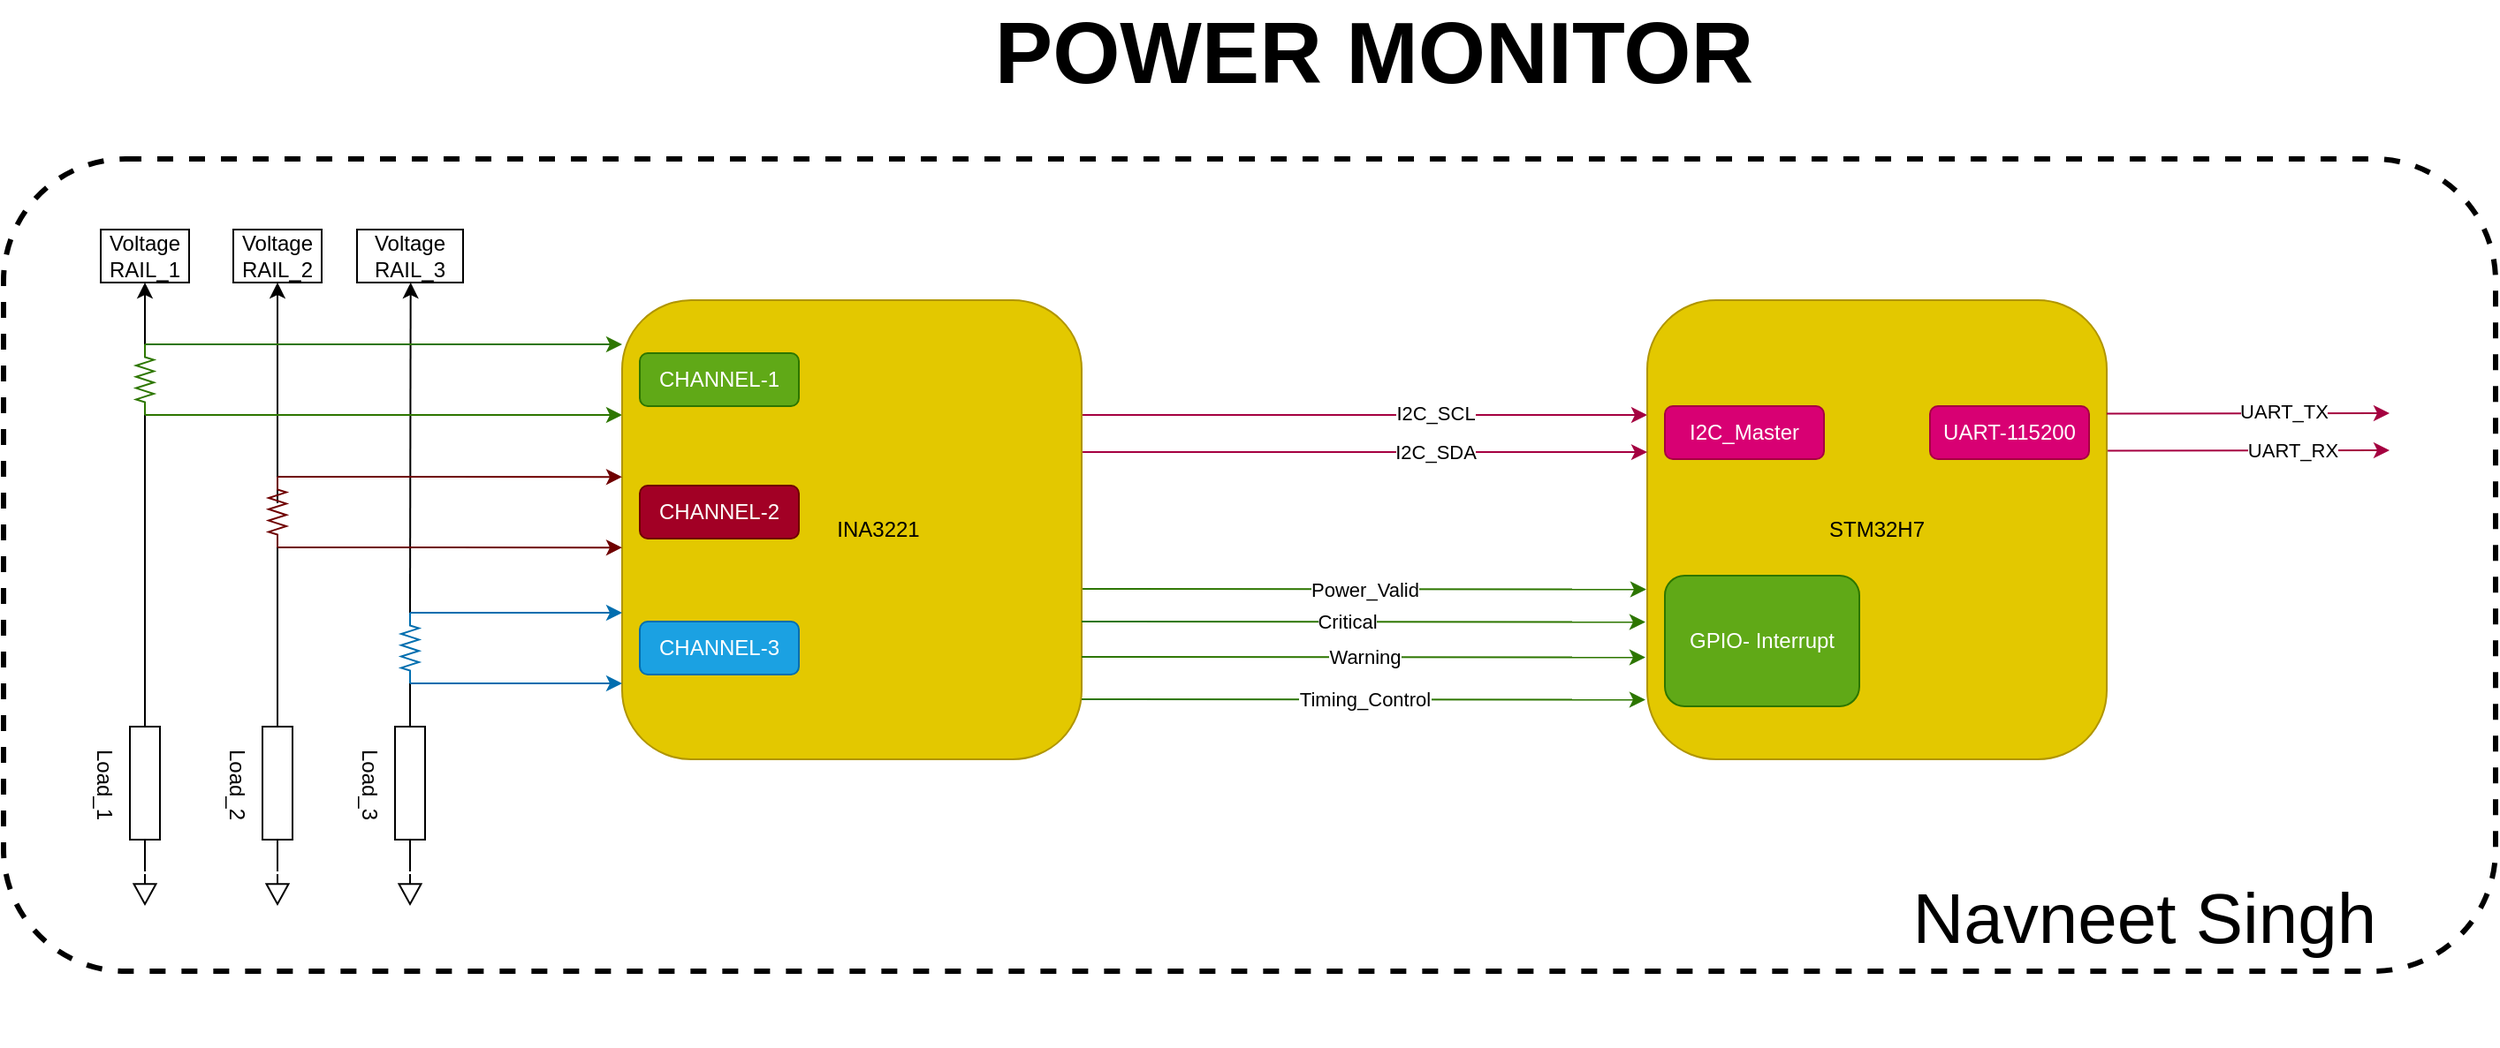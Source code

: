 <mxfile>
    <diagram id="BgTQnnzX-4dHzKqA9kwq" name="Page-1">
        <mxGraphModel dx="1071" dy="1190" grid="1" gridSize="10" guides="1" tooltips="1" connect="1" arrows="1" fold="1" page="1" pageScale="1" pageWidth="1654" pageHeight="2336" math="0" shadow="0">
            <root>
                <mxCell id="0"/>
                <mxCell id="1" parent="0"/>
                <mxCell id="60" value="" style="rounded=1;whiteSpace=wrap;html=1;labelBackgroundColor=none;fontSize=40;strokeWidth=3;dashed=1;" vertex="1" parent="1">
                    <mxGeometry x="80" y="120" width="1410" height="460" as="geometry"/>
                </mxCell>
                <mxCell id="7" style="edgeStyle=none;html=1;startArrow=none;" edge="1" parent="1" source="16">
                    <mxGeometry relative="1" as="geometry">
                        <mxPoint x="160" y="190" as="targetPoint"/>
                    </mxGeometry>
                </mxCell>
                <mxCell id="2" value="Load_1" style="pointerEvents=1;verticalLabelPosition=bottom;shadow=0;dashed=0;align=center;html=1;verticalAlign=top;shape=mxgraph.electrical.resistors.resistor_1;rotation=90;" vertex="1" parent="1">
                    <mxGeometry x="110" y="465" width="100" height="17" as="geometry"/>
                </mxCell>
                <mxCell id="8" style="edgeStyle=none;html=1;exitX=0;exitY=0.5;exitDx=0;exitDy=0;exitPerimeter=0;startArrow=none;" edge="1" parent="1" source="23">
                    <mxGeometry relative="1" as="geometry">
                        <mxPoint x="235" y="190" as="targetPoint"/>
                        <mxPoint x="235" y="275" as="sourcePoint"/>
                    </mxGeometry>
                </mxCell>
                <mxCell id="3" value="Load_2" style="pointerEvents=1;verticalLabelPosition=bottom;shadow=0;dashed=0;align=center;html=1;verticalAlign=top;shape=mxgraph.electrical.resistors.resistor_1;rotation=90;" vertex="1" parent="1">
                    <mxGeometry x="185" y="465" width="100" height="17" as="geometry"/>
                </mxCell>
                <mxCell id="9" style="edgeStyle=none;html=1;startArrow=none;exitX=0;exitY=0.5;exitDx=0;exitDy=0;exitPerimeter=0;" edge="1" parent="1" source="24">
                    <mxGeometry relative="1" as="geometry">
                        <mxPoint x="310.345" y="190" as="targetPoint"/>
                        <mxPoint x="310" y="315" as="sourcePoint"/>
                    </mxGeometry>
                </mxCell>
                <mxCell id="4" value="Load_3" style="pointerEvents=1;verticalLabelPosition=bottom;shadow=0;dashed=0;align=center;html=1;verticalAlign=top;shape=mxgraph.electrical.resistors.resistor_1;rotation=90;" vertex="1" parent="1">
                    <mxGeometry x="260" y="465" width="100" height="17" as="geometry"/>
                </mxCell>
                <mxCell id="10" value="Voltage&lt;br&gt;RAIL_1" style="rounded=0;whiteSpace=wrap;html=1;" vertex="1" parent="1">
                    <mxGeometry x="135" y="160" width="50" height="30" as="geometry"/>
                </mxCell>
                <mxCell id="11" value="Voltage&lt;br&gt;RAIL_2" style="rounded=0;whiteSpace=wrap;html=1;" vertex="1" parent="1">
                    <mxGeometry x="210" y="160" width="50" height="30" as="geometry"/>
                </mxCell>
                <mxCell id="12" value="Voltage&lt;br&gt;RAIL_3" style="rounded=0;whiteSpace=wrap;html=1;" vertex="1" parent="1">
                    <mxGeometry x="280" y="160" width="60" height="30" as="geometry"/>
                </mxCell>
                <mxCell id="13" value="" style="pointerEvents=1;verticalLabelPosition=bottom;shadow=0;dashed=0;align=center;html=1;verticalAlign=top;shape=mxgraph.electrical.signal_sources.signal_ground;" vertex="1" parent="1">
                    <mxGeometry x="153.75" y="525" width="12.5" height="17" as="geometry"/>
                </mxCell>
                <mxCell id="14" value="" style="pointerEvents=1;verticalLabelPosition=bottom;shadow=0;dashed=0;align=center;html=1;verticalAlign=top;shape=mxgraph.electrical.signal_sources.signal_ground;" vertex="1" parent="1">
                    <mxGeometry x="228.75" y="525" width="12.5" height="17" as="geometry"/>
                </mxCell>
                <mxCell id="15" value="" style="pointerEvents=1;verticalLabelPosition=bottom;shadow=0;dashed=0;align=center;html=1;verticalAlign=top;shape=mxgraph.electrical.signal_sources.signal_ground;" vertex="1" parent="1">
                    <mxGeometry x="303.75" y="525" width="12.5" height="17" as="geometry"/>
                </mxCell>
                <mxCell id="17" value="" style="edgeStyle=none;html=1;endArrow=none;" edge="1" parent="1" source="2" target="16">
                    <mxGeometry relative="1" as="geometry">
                        <mxPoint x="160" y="190" as="targetPoint"/>
                        <mxPoint x="160" y="360" as="sourcePoint"/>
                    </mxGeometry>
                </mxCell>
                <mxCell id="26" style="edgeStyle=none;html=1;exitX=0;exitY=0.5;exitDx=0;exitDy=0;exitPerimeter=0;fillColor=#60a917;strokeColor=#2D7600;" edge="1" parent="1" source="16">
                    <mxGeometry relative="1" as="geometry">
                        <mxPoint x="430" y="225" as="targetPoint"/>
                    </mxGeometry>
                </mxCell>
                <mxCell id="27" style="edgeStyle=none;html=1;exitX=1;exitY=0.5;exitDx=0;exitDy=0;exitPerimeter=0;fillColor=#60a917;strokeColor=#2D7600;" edge="1" parent="1" source="16">
                    <mxGeometry relative="1" as="geometry">
                        <mxPoint x="430" y="265" as="targetPoint"/>
                    </mxGeometry>
                </mxCell>
                <mxCell id="16" value="&lt;h6 style=&quot;line-height: 120%;&quot;&gt;R_Sense_1&lt;/h6&gt;" style="pointerEvents=1;verticalLabelPosition=bottom;shadow=0;dashed=0;align=center;html=1;verticalAlign=top;shape=mxgraph.electrical.resistors.resistor_2;rotation=90;spacing=-19;fillColor=#60a917;fontColor=#ffffff;strokeColor=#2D7600;labelBackgroundColor=none;" vertex="1" parent="1">
                    <mxGeometry x="140" y="240" width="40" height="10" as="geometry"/>
                </mxCell>
                <mxCell id="19" value="" style="edgeStyle=none;html=1;exitX=0;exitY=0.5;exitDx=0;exitDy=0;exitPerimeter=0;endArrow=none;startArrow=none;" edge="1" parent="1" source="23">
                    <mxGeometry relative="1" as="geometry">
                        <mxPoint x="235" y="315" as="targetPoint"/>
                        <mxPoint x="235" y="360" as="sourcePoint"/>
                    </mxGeometry>
                </mxCell>
                <mxCell id="21" value="" style="edgeStyle=none;html=1;exitX=0;exitY=0.5;exitDx=0;exitDy=0;exitPerimeter=0;endArrow=none;startArrow=none;" edge="1" parent="1" source="24">
                    <mxGeometry relative="1" as="geometry">
                        <mxPoint x="310" y="355" as="targetPoint"/>
                        <mxPoint x="310" y="360" as="sourcePoint"/>
                    </mxGeometry>
                </mxCell>
                <mxCell id="39" style="edgeStyle=none;html=1;exitX=1;exitY=0.25;exitDx=0;exitDy=0;entryX=0;entryY=0.25;entryDx=0;entryDy=0;fillColor=#d80073;strokeColor=#A50040;" edge="1" parent="1" source="22" target="38">
                    <mxGeometry relative="1" as="geometry"/>
                </mxCell>
                <mxCell id="41" value="I2C_SCL" style="edgeLabel;html=1;align=center;verticalAlign=middle;resizable=0;points=[];" vertex="1" connectable="0" parent="39">
                    <mxGeometry x="0.247" y="1" relative="1" as="geometry">
                        <mxPoint as="offset"/>
                    </mxGeometry>
                </mxCell>
                <mxCell id="22" value="&amp;nbsp; &amp;nbsp; &amp;nbsp; &amp;nbsp; &amp;nbsp;INA3221" style="whiteSpace=wrap;html=1;aspect=fixed;rounded=1;fillColor=#e3c800;fontColor=#000000;strokeColor=#B09500;" vertex="1" parent="1">
                    <mxGeometry x="430" y="200" width="260" height="260" as="geometry"/>
                </mxCell>
                <mxCell id="28" value="" style="edgeStyle=none;html=1;exitX=0;exitY=0.5;exitDx=0;exitDy=0;exitPerimeter=0;endArrow=none;" edge="1" parent="1" source="3" target="23">
                    <mxGeometry relative="1" as="geometry">
                        <mxPoint x="235" y="315" as="targetPoint"/>
                        <mxPoint x="235" y="423.5" as="sourcePoint"/>
                    </mxGeometry>
                </mxCell>
                <mxCell id="30" style="edgeStyle=none;html=1;exitX=0;exitY=0.5;exitDx=0;exitDy=0;exitPerimeter=0;fillColor=#a20025;strokeColor=#6F0000;" edge="1" parent="1" source="23">
                    <mxGeometry relative="1" as="geometry">
                        <mxPoint x="430" y="300.111" as="targetPoint"/>
                    </mxGeometry>
                </mxCell>
                <mxCell id="31" style="edgeStyle=none;html=1;exitX=1;exitY=0.5;exitDx=0;exitDy=0;exitPerimeter=0;fillColor=#a20025;strokeColor=#6F0000;" edge="1" parent="1" source="23">
                    <mxGeometry relative="1" as="geometry">
                        <mxPoint x="430" y="340.111" as="targetPoint"/>
                    </mxGeometry>
                </mxCell>
                <mxCell id="23" value="&lt;h6 style=&quot;line-height: 120%;&quot;&gt;R_Sense_2&lt;/h6&gt;" style="pointerEvents=1;verticalLabelPosition=bottom;shadow=0;dashed=0;align=center;html=1;verticalAlign=top;shape=mxgraph.electrical.resistors.resistor_2;rotation=90;spacing=-19;fillColor=#a20025;fontColor=#ffffff;strokeColor=#6F0000;" vertex="1" parent="1">
                    <mxGeometry x="215" y="315" width="40" height="10" as="geometry"/>
                </mxCell>
                <mxCell id="29" value="" style="edgeStyle=none;html=1;exitX=0;exitY=0.5;exitDx=0;exitDy=0;exitPerimeter=0;endArrow=none;" edge="1" parent="1" source="4" target="24">
                    <mxGeometry relative="1" as="geometry">
                        <mxPoint x="310" y="355" as="targetPoint"/>
                        <mxPoint x="310" y="423.5" as="sourcePoint"/>
                    </mxGeometry>
                </mxCell>
                <mxCell id="32" style="edgeStyle=none;html=1;exitX=0;exitY=0.5;exitDx=0;exitDy=0;exitPerimeter=0;fillColor=#1ba1e2;strokeColor=#006EAF;" edge="1" parent="1" source="24">
                    <mxGeometry relative="1" as="geometry">
                        <mxPoint x="430" y="377.056" as="targetPoint"/>
                    </mxGeometry>
                </mxCell>
                <mxCell id="33" style="edgeStyle=none;html=1;exitX=1;exitY=0.5;exitDx=0;exitDy=0;exitPerimeter=0;fillColor=#1ba1e2;strokeColor=#006EAF;" edge="1" parent="1" source="24">
                    <mxGeometry relative="1" as="geometry">
                        <mxPoint x="430" y="417.056" as="targetPoint"/>
                    </mxGeometry>
                </mxCell>
                <mxCell id="24" value="&lt;h6 style=&quot;line-height: 120%;&quot;&gt;R_Sense_3&lt;/h6&gt;" style="pointerEvents=1;verticalLabelPosition=bottom;shadow=0;dashed=0;align=center;html=1;verticalAlign=top;shape=mxgraph.electrical.resistors.resistor_2;rotation=90;spacing=-19;fillColor=#1ba1e2;fontColor=#ffffff;strokeColor=#006EAF;" vertex="1" parent="1">
                    <mxGeometry x="290" y="392" width="40" height="10" as="geometry"/>
                </mxCell>
                <mxCell id="34" value="CHANNEL-1" style="rounded=1;whiteSpace=wrap;html=1;fillColor=#60a917;fontColor=#ffffff;strokeColor=#2D7600;" vertex="1" parent="1">
                    <mxGeometry x="440" y="230" width="90" height="30" as="geometry"/>
                </mxCell>
                <mxCell id="35" value="CHANNEL-2" style="rounded=1;whiteSpace=wrap;html=1;fillColor=#a20025;fontColor=#ffffff;strokeColor=#6F0000;" vertex="1" parent="1">
                    <mxGeometry x="440" y="305" width="90" height="30" as="geometry"/>
                </mxCell>
                <mxCell id="36" value="CHANNEL-3" style="rounded=1;whiteSpace=wrap;html=1;fillColor=#1ba1e2;fontColor=#ffffff;strokeColor=#006EAF;" vertex="1" parent="1">
                    <mxGeometry x="440" y="382" width="90" height="30" as="geometry"/>
                </mxCell>
                <mxCell id="38" value="STM32H7" style="whiteSpace=wrap;html=1;aspect=fixed;rounded=1;fillColor=#e3c800;fontColor=#000000;strokeColor=#B09500;" vertex="1" parent="1">
                    <mxGeometry x="1010" y="200" width="260" height="260" as="geometry"/>
                </mxCell>
                <mxCell id="40" value="" style="edgeStyle=none;orthogonalLoop=1;jettySize=auto;html=1;entryX=0;entryY=0.331;entryDx=0;entryDy=0;entryPerimeter=0;exitX=1.002;exitY=0.331;exitDx=0;exitDy=0;exitPerimeter=0;fillColor=#d80073;strokeColor=#A50040;" edge="1" parent="1" source="22" target="38">
                    <mxGeometry width="80" relative="1" as="geometry">
                        <mxPoint x="640" y="316" as="sourcePoint"/>
                        <mxPoint x="720" y="316" as="targetPoint"/>
                        <Array as="points"/>
                    </mxGeometry>
                </mxCell>
                <mxCell id="42" value="I2C_SDA" style="edgeLabel;html=1;align=center;verticalAlign=middle;resizable=0;points=[];" vertex="1" connectable="0" parent="40">
                    <mxGeometry x="0.191" relative="1" as="geometry">
                        <mxPoint x="9" as="offset"/>
                    </mxGeometry>
                </mxCell>
                <mxCell id="43" value="" style="edgeStyle=none;orthogonalLoop=1;jettySize=auto;html=1;entryX=-0.002;entryY=0.63;entryDx=0;entryDy=0;entryPerimeter=0;exitX=1.002;exitY=0.629;exitDx=0;exitDy=0;exitPerimeter=0;fillColor=#60a917;strokeColor=#2D7600;" edge="1" parent="1" source="22" target="38">
                    <mxGeometry width="80" relative="1" as="geometry">
                        <mxPoint x="540" y="346" as="sourcePoint"/>
                        <mxPoint x="620" y="346" as="targetPoint"/>
                        <Array as="points"/>
                    </mxGeometry>
                </mxCell>
                <mxCell id="47" value="Power_Valid" style="edgeLabel;html=1;align=center;verticalAlign=middle;resizable=0;points=[];" vertex="1" connectable="0" parent="43">
                    <mxGeometry relative="1" as="geometry">
                        <mxPoint as="offset"/>
                    </mxGeometry>
                </mxCell>
                <mxCell id="44" value="" style="edgeStyle=none;orthogonalLoop=1;jettySize=auto;html=1;entryX=-0.002;entryY=0.63;entryDx=0;entryDy=0;entryPerimeter=0;exitX=1.002;exitY=0.629;exitDx=0;exitDy=0;exitPerimeter=0;fillColor=#60a917;strokeColor=#2D7600;" edge="1" parent="1">
                    <mxGeometry width="80" relative="1" as="geometry">
                        <mxPoint x="690.0" y="382.0" as="sourcePoint"/>
                        <mxPoint x="1008.96" y="382.26" as="targetPoint"/>
                        <Array as="points"/>
                    </mxGeometry>
                </mxCell>
                <mxCell id="48" value="Critical" style="edgeLabel;html=1;align=center;verticalAlign=middle;resizable=0;points=[];" vertex="1" connectable="0" parent="44">
                    <mxGeometry relative="1" as="geometry">
                        <mxPoint x="-10" as="offset"/>
                    </mxGeometry>
                </mxCell>
                <mxCell id="45" value="" style="edgeStyle=none;orthogonalLoop=1;jettySize=auto;html=1;entryX=-0.002;entryY=0.63;entryDx=0;entryDy=0;entryPerimeter=0;exitX=1.002;exitY=0.629;exitDx=0;exitDy=0;exitPerimeter=0;fillColor=#60a917;strokeColor=#2D7600;" edge="1" parent="1">
                    <mxGeometry width="80" relative="1" as="geometry">
                        <mxPoint x="690.0" y="402.0" as="sourcePoint"/>
                        <mxPoint x="1008.96" y="402.26" as="targetPoint"/>
                        <Array as="points"/>
                    </mxGeometry>
                </mxCell>
                <mxCell id="49" value="Warning" style="edgeLabel;html=1;align=center;verticalAlign=middle;resizable=0;points=[];" vertex="1" connectable="0" parent="45">
                    <mxGeometry relative="1" as="geometry">
                        <mxPoint as="offset"/>
                    </mxGeometry>
                </mxCell>
                <mxCell id="46" value="" style="edgeStyle=none;orthogonalLoop=1;jettySize=auto;html=1;entryX=-0.002;entryY=0.63;entryDx=0;entryDy=0;entryPerimeter=0;exitX=1.002;exitY=0.629;exitDx=0;exitDy=0;exitPerimeter=0;fillColor=#60a917;strokeColor=#2D7600;" edge="1" parent="1">
                    <mxGeometry width="80" relative="1" as="geometry">
                        <mxPoint x="690.0" y="426.0" as="sourcePoint"/>
                        <mxPoint x="1008.96" y="426.26" as="targetPoint"/>
                        <Array as="points"/>
                    </mxGeometry>
                </mxCell>
                <mxCell id="50" value="Timing_Control" style="edgeLabel;html=1;align=center;verticalAlign=middle;resizable=0;points=[];" vertex="1" connectable="0" parent="46">
                    <mxGeometry relative="1" as="geometry">
                        <mxPoint as="offset"/>
                    </mxGeometry>
                </mxCell>
                <mxCell id="51" value="GPIO- Interrupt" style="rounded=1;whiteSpace=wrap;html=1;fillColor=#60a917;fontColor=#ffffff;strokeColor=#2D7600;" vertex="1" parent="1">
                    <mxGeometry x="1020" y="356" width="110" height="74" as="geometry"/>
                </mxCell>
                <mxCell id="52" value="I2C_Master" style="rounded=1;whiteSpace=wrap;html=1;fillColor=#d80073;fontColor=#ffffff;strokeColor=#A50040;" vertex="1" parent="1">
                    <mxGeometry x="1020" y="260" width="90" height="30" as="geometry"/>
                </mxCell>
                <mxCell id="53" value="UART-115200" style="rounded=1;whiteSpace=wrap;html=1;fillColor=#d80073;fontColor=#ffffff;strokeColor=#A50040;" vertex="1" parent="1">
                    <mxGeometry x="1170" y="260" width="90" height="30" as="geometry"/>
                </mxCell>
                <mxCell id="54" style="edgeStyle=none;html=1;exitX=1;exitY=0.25;exitDx=0;exitDy=0;fillColor=#d80073;strokeColor=#A50040;" edge="1" parent="1">
                    <mxGeometry relative="1" as="geometry">
                        <mxPoint x="1270" y="264.23" as="sourcePoint"/>
                        <mxPoint x="1430" y="264" as="targetPoint"/>
                    </mxGeometry>
                </mxCell>
                <mxCell id="55" value="UART_TX" style="edgeLabel;html=1;align=center;verticalAlign=middle;resizable=0;points=[];" vertex="1" connectable="0" parent="54">
                    <mxGeometry x="0.247" y="1" relative="1" as="geometry">
                        <mxPoint as="offset"/>
                    </mxGeometry>
                </mxCell>
                <mxCell id="56" value="" style="edgeStyle=none;orthogonalLoop=1;jettySize=auto;html=1;exitX=1.002;exitY=0.331;exitDx=0;exitDy=0;exitPerimeter=0;fillColor=#d80073;strokeColor=#A50040;" edge="1" parent="1">
                    <mxGeometry width="80" relative="1" as="geometry">
                        <mxPoint x="1270.52" y="285.29" as="sourcePoint"/>
                        <mxPoint x="1430" y="285" as="targetPoint"/>
                        <Array as="points"/>
                    </mxGeometry>
                </mxCell>
                <mxCell id="57" value="UART_RX" style="edgeLabel;html=1;align=center;verticalAlign=middle;resizable=0;points=[];" vertex="1" connectable="0" parent="56">
                    <mxGeometry x="0.191" relative="1" as="geometry">
                        <mxPoint x="9" as="offset"/>
                    </mxGeometry>
                </mxCell>
                <mxCell id="58" value="&lt;font style=&quot;font-size: 49px;&quot;&gt;POWER MONITOR&lt;/font&gt;" style="text;strokeColor=none;fillColor=none;html=1;fontSize=24;fontStyle=1;verticalAlign=middle;align=center;rounded=1;" vertex="1" parent="1">
                    <mxGeometry x="590" y="30" width="530" height="60" as="geometry"/>
                </mxCell>
                <mxCell id="59" value="&lt;p style=&quot;line-height: 100%;&quot;&gt;&lt;font style=&quot;font-size: 40px;&quot;&gt;Navneet Singh&amp;nbsp;&lt;/font&gt;&lt;/p&gt;" style="text;html=1;strokeColor=none;fillColor=none;align=center;verticalAlign=middle;whiteSpace=wrap;rounded=0;labelBackgroundColor=none;fontSize=49;" vertex="1" parent="1">
                    <mxGeometry x="1120" y="500" width="354" height="95" as="geometry"/>
                </mxCell>
            </root>
        </mxGraphModel>
    </diagram>
</mxfile>